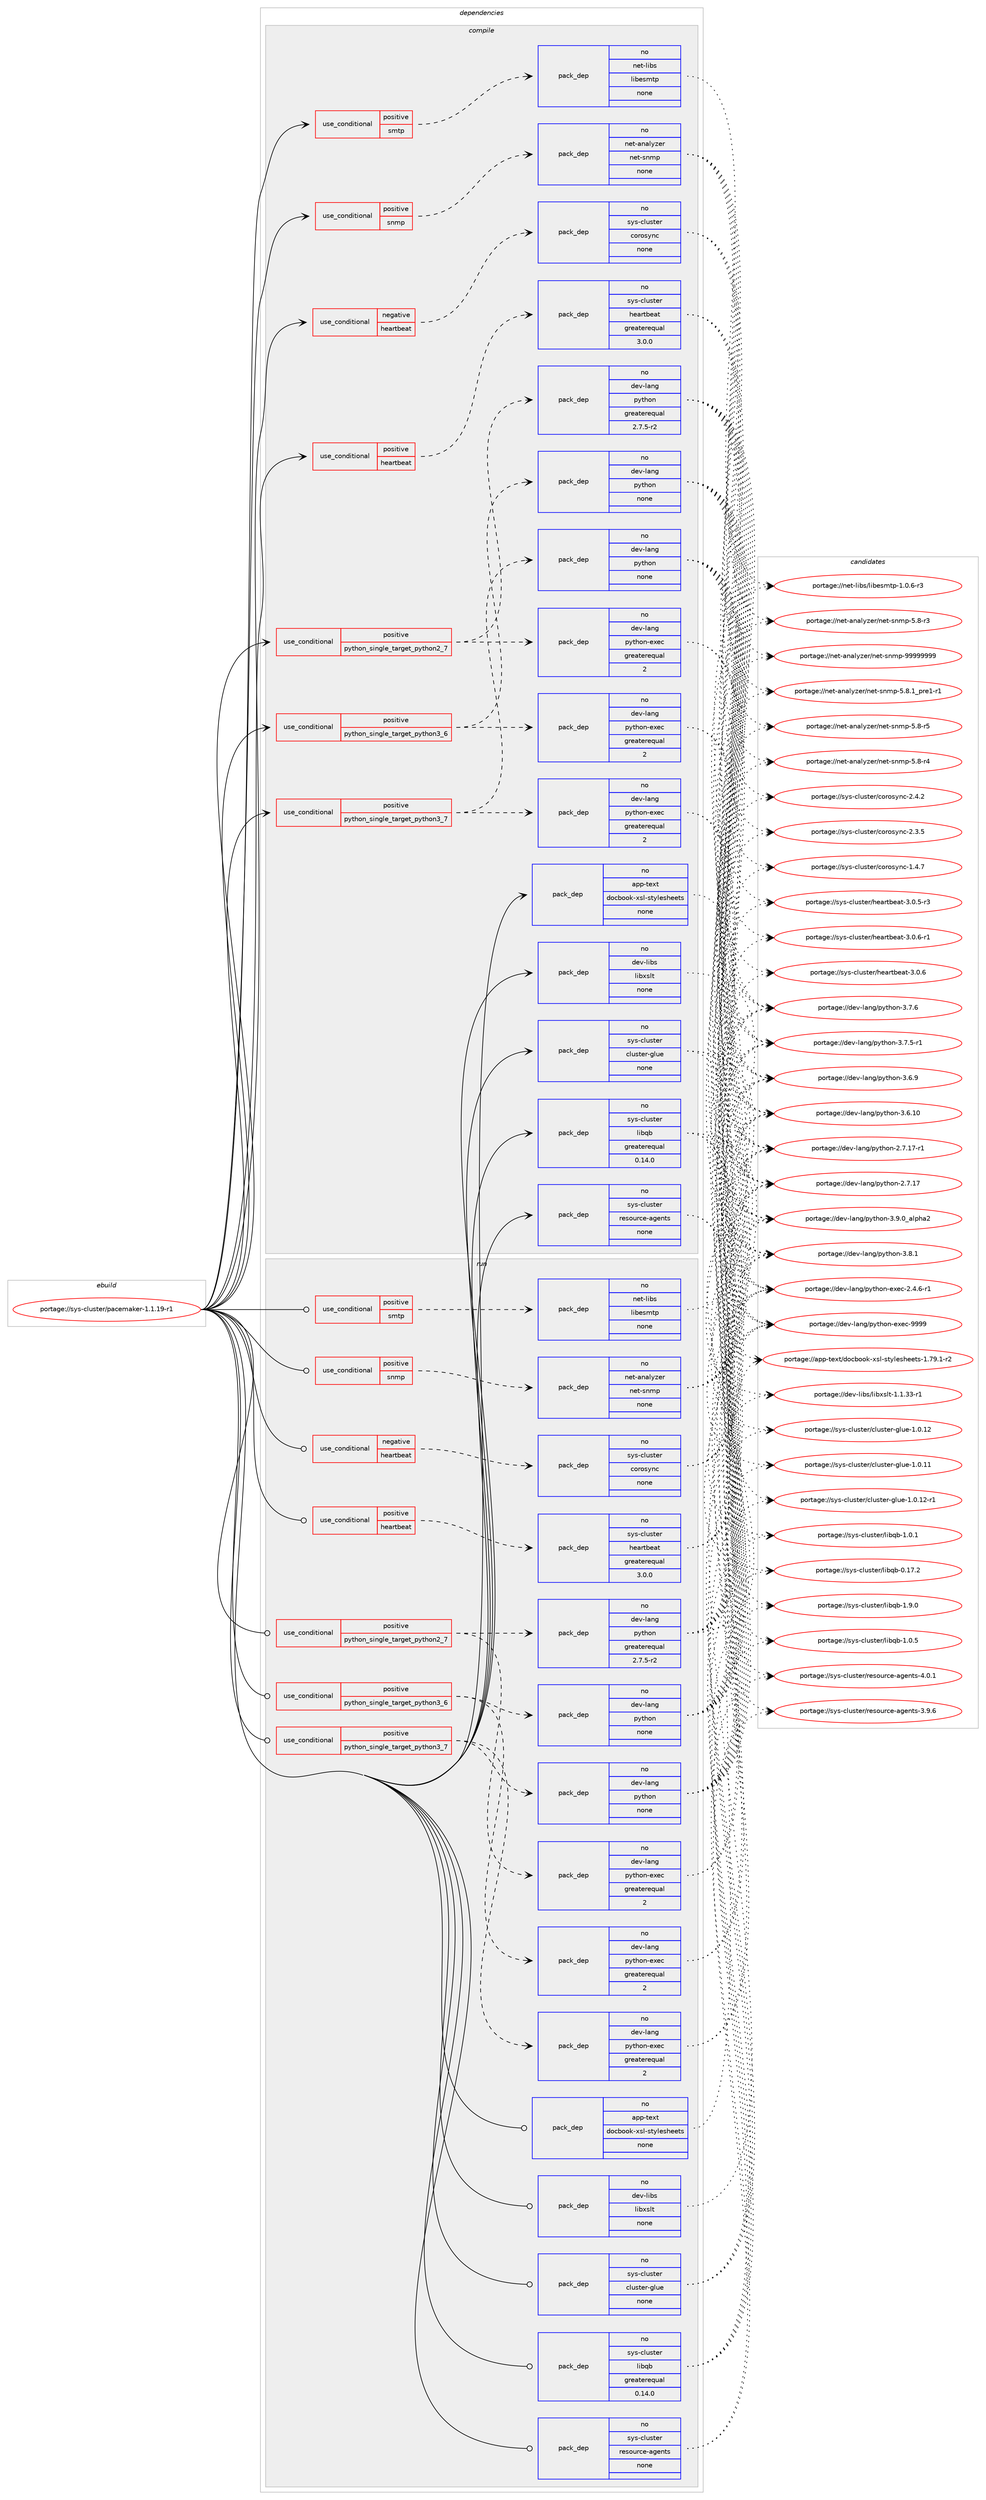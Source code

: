 digraph prolog {

# *************
# Graph options
# *************

newrank=true;
concentrate=true;
compound=true;
graph [rankdir=LR,fontname=Helvetica,fontsize=10,ranksep=1.5];#, ranksep=2.5, nodesep=0.2];
edge  [arrowhead=vee];
node  [fontname=Helvetica,fontsize=10];

# **********
# The ebuild
# **********

subgraph cluster_leftcol {
color=gray;
rank=same;
label=<<i>ebuild</i>>;
id [label="portage://sys-cluster/pacemaker-1.1.19-r1", color=red, width=4, href="../sys-cluster/pacemaker-1.1.19-r1.svg"];
}

# ****************
# The dependencies
# ****************

subgraph cluster_midcol {
color=gray;
label=<<i>dependencies</i>>;
subgraph cluster_compile {
fillcolor="#eeeeee";
style=filled;
label=<<i>compile</i>>;
subgraph cond10393 {
dependency50874 [label=<<TABLE BORDER="0" CELLBORDER="1" CELLSPACING="0" CELLPADDING="4"><TR><TD ROWSPAN="3" CELLPADDING="10">use_conditional</TD></TR><TR><TD>negative</TD></TR><TR><TD>heartbeat</TD></TR></TABLE>>, shape=none, color=red];
subgraph pack39359 {
dependency50875 [label=<<TABLE BORDER="0" CELLBORDER="1" CELLSPACING="0" CELLPADDING="4" WIDTH="220"><TR><TD ROWSPAN="6" CELLPADDING="30">pack_dep</TD></TR><TR><TD WIDTH="110">no</TD></TR><TR><TD>sys-cluster</TD></TR><TR><TD>corosync</TD></TR><TR><TD>none</TD></TR><TR><TD></TD></TR></TABLE>>, shape=none, color=blue];
}
dependency50874:e -> dependency50875:w [weight=20,style="dashed",arrowhead="vee"];
}
id:e -> dependency50874:w [weight=20,style="solid",arrowhead="vee"];
subgraph cond10394 {
dependency50876 [label=<<TABLE BORDER="0" CELLBORDER="1" CELLSPACING="0" CELLPADDING="4"><TR><TD ROWSPAN="3" CELLPADDING="10">use_conditional</TD></TR><TR><TD>positive</TD></TR><TR><TD>heartbeat</TD></TR></TABLE>>, shape=none, color=red];
subgraph pack39360 {
dependency50877 [label=<<TABLE BORDER="0" CELLBORDER="1" CELLSPACING="0" CELLPADDING="4" WIDTH="220"><TR><TD ROWSPAN="6" CELLPADDING="30">pack_dep</TD></TR><TR><TD WIDTH="110">no</TD></TR><TR><TD>sys-cluster</TD></TR><TR><TD>heartbeat</TD></TR><TR><TD>greaterequal</TD></TR><TR><TD>3.0.0</TD></TR></TABLE>>, shape=none, color=blue];
}
dependency50876:e -> dependency50877:w [weight=20,style="dashed",arrowhead="vee"];
}
id:e -> dependency50876:w [weight=20,style="solid",arrowhead="vee"];
subgraph cond10395 {
dependency50878 [label=<<TABLE BORDER="0" CELLBORDER="1" CELLSPACING="0" CELLPADDING="4"><TR><TD ROWSPAN="3" CELLPADDING="10">use_conditional</TD></TR><TR><TD>positive</TD></TR><TR><TD>python_single_target_python2_7</TD></TR></TABLE>>, shape=none, color=red];
subgraph pack39361 {
dependency50879 [label=<<TABLE BORDER="0" CELLBORDER="1" CELLSPACING="0" CELLPADDING="4" WIDTH="220"><TR><TD ROWSPAN="6" CELLPADDING="30">pack_dep</TD></TR><TR><TD WIDTH="110">no</TD></TR><TR><TD>dev-lang</TD></TR><TR><TD>python</TD></TR><TR><TD>greaterequal</TD></TR><TR><TD>2.7.5-r2</TD></TR></TABLE>>, shape=none, color=blue];
}
dependency50878:e -> dependency50879:w [weight=20,style="dashed",arrowhead="vee"];
subgraph pack39362 {
dependency50880 [label=<<TABLE BORDER="0" CELLBORDER="1" CELLSPACING="0" CELLPADDING="4" WIDTH="220"><TR><TD ROWSPAN="6" CELLPADDING="30">pack_dep</TD></TR><TR><TD WIDTH="110">no</TD></TR><TR><TD>dev-lang</TD></TR><TR><TD>python-exec</TD></TR><TR><TD>greaterequal</TD></TR><TR><TD>2</TD></TR></TABLE>>, shape=none, color=blue];
}
dependency50878:e -> dependency50880:w [weight=20,style="dashed",arrowhead="vee"];
}
id:e -> dependency50878:w [weight=20,style="solid",arrowhead="vee"];
subgraph cond10396 {
dependency50881 [label=<<TABLE BORDER="0" CELLBORDER="1" CELLSPACING="0" CELLPADDING="4"><TR><TD ROWSPAN="3" CELLPADDING="10">use_conditional</TD></TR><TR><TD>positive</TD></TR><TR><TD>python_single_target_python3_6</TD></TR></TABLE>>, shape=none, color=red];
subgraph pack39363 {
dependency50882 [label=<<TABLE BORDER="0" CELLBORDER="1" CELLSPACING="0" CELLPADDING="4" WIDTH="220"><TR><TD ROWSPAN="6" CELLPADDING="30">pack_dep</TD></TR><TR><TD WIDTH="110">no</TD></TR><TR><TD>dev-lang</TD></TR><TR><TD>python</TD></TR><TR><TD>none</TD></TR><TR><TD></TD></TR></TABLE>>, shape=none, color=blue];
}
dependency50881:e -> dependency50882:w [weight=20,style="dashed",arrowhead="vee"];
subgraph pack39364 {
dependency50883 [label=<<TABLE BORDER="0" CELLBORDER="1" CELLSPACING="0" CELLPADDING="4" WIDTH="220"><TR><TD ROWSPAN="6" CELLPADDING="30">pack_dep</TD></TR><TR><TD WIDTH="110">no</TD></TR><TR><TD>dev-lang</TD></TR><TR><TD>python-exec</TD></TR><TR><TD>greaterequal</TD></TR><TR><TD>2</TD></TR></TABLE>>, shape=none, color=blue];
}
dependency50881:e -> dependency50883:w [weight=20,style="dashed",arrowhead="vee"];
}
id:e -> dependency50881:w [weight=20,style="solid",arrowhead="vee"];
subgraph cond10397 {
dependency50884 [label=<<TABLE BORDER="0" CELLBORDER="1" CELLSPACING="0" CELLPADDING="4"><TR><TD ROWSPAN="3" CELLPADDING="10">use_conditional</TD></TR><TR><TD>positive</TD></TR><TR><TD>python_single_target_python3_7</TD></TR></TABLE>>, shape=none, color=red];
subgraph pack39365 {
dependency50885 [label=<<TABLE BORDER="0" CELLBORDER="1" CELLSPACING="0" CELLPADDING="4" WIDTH="220"><TR><TD ROWSPAN="6" CELLPADDING="30">pack_dep</TD></TR><TR><TD WIDTH="110">no</TD></TR><TR><TD>dev-lang</TD></TR><TR><TD>python</TD></TR><TR><TD>none</TD></TR><TR><TD></TD></TR></TABLE>>, shape=none, color=blue];
}
dependency50884:e -> dependency50885:w [weight=20,style="dashed",arrowhead="vee"];
subgraph pack39366 {
dependency50886 [label=<<TABLE BORDER="0" CELLBORDER="1" CELLSPACING="0" CELLPADDING="4" WIDTH="220"><TR><TD ROWSPAN="6" CELLPADDING="30">pack_dep</TD></TR><TR><TD WIDTH="110">no</TD></TR><TR><TD>dev-lang</TD></TR><TR><TD>python-exec</TD></TR><TR><TD>greaterequal</TD></TR><TR><TD>2</TD></TR></TABLE>>, shape=none, color=blue];
}
dependency50884:e -> dependency50886:w [weight=20,style="dashed",arrowhead="vee"];
}
id:e -> dependency50884:w [weight=20,style="solid",arrowhead="vee"];
subgraph cond10398 {
dependency50887 [label=<<TABLE BORDER="0" CELLBORDER="1" CELLSPACING="0" CELLPADDING="4"><TR><TD ROWSPAN="3" CELLPADDING="10">use_conditional</TD></TR><TR><TD>positive</TD></TR><TR><TD>smtp</TD></TR></TABLE>>, shape=none, color=red];
subgraph pack39367 {
dependency50888 [label=<<TABLE BORDER="0" CELLBORDER="1" CELLSPACING="0" CELLPADDING="4" WIDTH="220"><TR><TD ROWSPAN="6" CELLPADDING="30">pack_dep</TD></TR><TR><TD WIDTH="110">no</TD></TR><TR><TD>net-libs</TD></TR><TR><TD>libesmtp</TD></TR><TR><TD>none</TD></TR><TR><TD></TD></TR></TABLE>>, shape=none, color=blue];
}
dependency50887:e -> dependency50888:w [weight=20,style="dashed",arrowhead="vee"];
}
id:e -> dependency50887:w [weight=20,style="solid",arrowhead="vee"];
subgraph cond10399 {
dependency50889 [label=<<TABLE BORDER="0" CELLBORDER="1" CELLSPACING="0" CELLPADDING="4"><TR><TD ROWSPAN="3" CELLPADDING="10">use_conditional</TD></TR><TR><TD>positive</TD></TR><TR><TD>snmp</TD></TR></TABLE>>, shape=none, color=red];
subgraph pack39368 {
dependency50890 [label=<<TABLE BORDER="0" CELLBORDER="1" CELLSPACING="0" CELLPADDING="4" WIDTH="220"><TR><TD ROWSPAN="6" CELLPADDING="30">pack_dep</TD></TR><TR><TD WIDTH="110">no</TD></TR><TR><TD>net-analyzer</TD></TR><TR><TD>net-snmp</TD></TR><TR><TD>none</TD></TR><TR><TD></TD></TR></TABLE>>, shape=none, color=blue];
}
dependency50889:e -> dependency50890:w [weight=20,style="dashed",arrowhead="vee"];
}
id:e -> dependency50889:w [weight=20,style="solid",arrowhead="vee"];
subgraph pack39369 {
dependency50891 [label=<<TABLE BORDER="0" CELLBORDER="1" CELLSPACING="0" CELLPADDING="4" WIDTH="220"><TR><TD ROWSPAN="6" CELLPADDING="30">pack_dep</TD></TR><TR><TD WIDTH="110">no</TD></TR><TR><TD>app-text</TD></TR><TR><TD>docbook-xsl-stylesheets</TD></TR><TR><TD>none</TD></TR><TR><TD></TD></TR></TABLE>>, shape=none, color=blue];
}
id:e -> dependency50891:w [weight=20,style="solid",arrowhead="vee"];
subgraph pack39370 {
dependency50892 [label=<<TABLE BORDER="0" CELLBORDER="1" CELLSPACING="0" CELLPADDING="4" WIDTH="220"><TR><TD ROWSPAN="6" CELLPADDING="30">pack_dep</TD></TR><TR><TD WIDTH="110">no</TD></TR><TR><TD>dev-libs</TD></TR><TR><TD>libxslt</TD></TR><TR><TD>none</TD></TR><TR><TD></TD></TR></TABLE>>, shape=none, color=blue];
}
id:e -> dependency50892:w [weight=20,style="solid",arrowhead="vee"];
subgraph pack39371 {
dependency50893 [label=<<TABLE BORDER="0" CELLBORDER="1" CELLSPACING="0" CELLPADDING="4" WIDTH="220"><TR><TD ROWSPAN="6" CELLPADDING="30">pack_dep</TD></TR><TR><TD WIDTH="110">no</TD></TR><TR><TD>sys-cluster</TD></TR><TR><TD>cluster-glue</TD></TR><TR><TD>none</TD></TR><TR><TD></TD></TR></TABLE>>, shape=none, color=blue];
}
id:e -> dependency50893:w [weight=20,style="solid",arrowhead="vee"];
subgraph pack39372 {
dependency50894 [label=<<TABLE BORDER="0" CELLBORDER="1" CELLSPACING="0" CELLPADDING="4" WIDTH="220"><TR><TD ROWSPAN="6" CELLPADDING="30">pack_dep</TD></TR><TR><TD WIDTH="110">no</TD></TR><TR><TD>sys-cluster</TD></TR><TR><TD>libqb</TD></TR><TR><TD>greaterequal</TD></TR><TR><TD>0.14.0</TD></TR></TABLE>>, shape=none, color=blue];
}
id:e -> dependency50894:w [weight=20,style="solid",arrowhead="vee"];
subgraph pack39373 {
dependency50895 [label=<<TABLE BORDER="0" CELLBORDER="1" CELLSPACING="0" CELLPADDING="4" WIDTH="220"><TR><TD ROWSPAN="6" CELLPADDING="30">pack_dep</TD></TR><TR><TD WIDTH="110">no</TD></TR><TR><TD>sys-cluster</TD></TR><TR><TD>resource-agents</TD></TR><TR><TD>none</TD></TR><TR><TD></TD></TR></TABLE>>, shape=none, color=blue];
}
id:e -> dependency50895:w [weight=20,style="solid",arrowhead="vee"];
}
subgraph cluster_compileandrun {
fillcolor="#eeeeee";
style=filled;
label=<<i>compile and run</i>>;
}
subgraph cluster_run {
fillcolor="#eeeeee";
style=filled;
label=<<i>run</i>>;
subgraph cond10400 {
dependency50896 [label=<<TABLE BORDER="0" CELLBORDER="1" CELLSPACING="0" CELLPADDING="4"><TR><TD ROWSPAN="3" CELLPADDING="10">use_conditional</TD></TR><TR><TD>negative</TD></TR><TR><TD>heartbeat</TD></TR></TABLE>>, shape=none, color=red];
subgraph pack39374 {
dependency50897 [label=<<TABLE BORDER="0" CELLBORDER="1" CELLSPACING="0" CELLPADDING="4" WIDTH="220"><TR><TD ROWSPAN="6" CELLPADDING="30">pack_dep</TD></TR><TR><TD WIDTH="110">no</TD></TR><TR><TD>sys-cluster</TD></TR><TR><TD>corosync</TD></TR><TR><TD>none</TD></TR><TR><TD></TD></TR></TABLE>>, shape=none, color=blue];
}
dependency50896:e -> dependency50897:w [weight=20,style="dashed",arrowhead="vee"];
}
id:e -> dependency50896:w [weight=20,style="solid",arrowhead="odot"];
subgraph cond10401 {
dependency50898 [label=<<TABLE BORDER="0" CELLBORDER="1" CELLSPACING="0" CELLPADDING="4"><TR><TD ROWSPAN="3" CELLPADDING="10">use_conditional</TD></TR><TR><TD>positive</TD></TR><TR><TD>heartbeat</TD></TR></TABLE>>, shape=none, color=red];
subgraph pack39375 {
dependency50899 [label=<<TABLE BORDER="0" CELLBORDER="1" CELLSPACING="0" CELLPADDING="4" WIDTH="220"><TR><TD ROWSPAN="6" CELLPADDING="30">pack_dep</TD></TR><TR><TD WIDTH="110">no</TD></TR><TR><TD>sys-cluster</TD></TR><TR><TD>heartbeat</TD></TR><TR><TD>greaterequal</TD></TR><TR><TD>3.0.0</TD></TR></TABLE>>, shape=none, color=blue];
}
dependency50898:e -> dependency50899:w [weight=20,style="dashed",arrowhead="vee"];
}
id:e -> dependency50898:w [weight=20,style="solid",arrowhead="odot"];
subgraph cond10402 {
dependency50900 [label=<<TABLE BORDER="0" CELLBORDER="1" CELLSPACING="0" CELLPADDING="4"><TR><TD ROWSPAN="3" CELLPADDING="10">use_conditional</TD></TR><TR><TD>positive</TD></TR><TR><TD>python_single_target_python2_7</TD></TR></TABLE>>, shape=none, color=red];
subgraph pack39376 {
dependency50901 [label=<<TABLE BORDER="0" CELLBORDER="1" CELLSPACING="0" CELLPADDING="4" WIDTH="220"><TR><TD ROWSPAN="6" CELLPADDING="30">pack_dep</TD></TR><TR><TD WIDTH="110">no</TD></TR><TR><TD>dev-lang</TD></TR><TR><TD>python</TD></TR><TR><TD>greaterequal</TD></TR><TR><TD>2.7.5-r2</TD></TR></TABLE>>, shape=none, color=blue];
}
dependency50900:e -> dependency50901:w [weight=20,style="dashed",arrowhead="vee"];
subgraph pack39377 {
dependency50902 [label=<<TABLE BORDER="0" CELLBORDER="1" CELLSPACING="0" CELLPADDING="4" WIDTH="220"><TR><TD ROWSPAN="6" CELLPADDING="30">pack_dep</TD></TR><TR><TD WIDTH="110">no</TD></TR><TR><TD>dev-lang</TD></TR><TR><TD>python-exec</TD></TR><TR><TD>greaterequal</TD></TR><TR><TD>2</TD></TR></TABLE>>, shape=none, color=blue];
}
dependency50900:e -> dependency50902:w [weight=20,style="dashed",arrowhead="vee"];
}
id:e -> dependency50900:w [weight=20,style="solid",arrowhead="odot"];
subgraph cond10403 {
dependency50903 [label=<<TABLE BORDER="0" CELLBORDER="1" CELLSPACING="0" CELLPADDING="4"><TR><TD ROWSPAN="3" CELLPADDING="10">use_conditional</TD></TR><TR><TD>positive</TD></TR><TR><TD>python_single_target_python3_6</TD></TR></TABLE>>, shape=none, color=red];
subgraph pack39378 {
dependency50904 [label=<<TABLE BORDER="0" CELLBORDER="1" CELLSPACING="0" CELLPADDING="4" WIDTH="220"><TR><TD ROWSPAN="6" CELLPADDING="30">pack_dep</TD></TR><TR><TD WIDTH="110">no</TD></TR><TR><TD>dev-lang</TD></TR><TR><TD>python</TD></TR><TR><TD>none</TD></TR><TR><TD></TD></TR></TABLE>>, shape=none, color=blue];
}
dependency50903:e -> dependency50904:w [weight=20,style="dashed",arrowhead="vee"];
subgraph pack39379 {
dependency50905 [label=<<TABLE BORDER="0" CELLBORDER="1" CELLSPACING="0" CELLPADDING="4" WIDTH="220"><TR><TD ROWSPAN="6" CELLPADDING="30">pack_dep</TD></TR><TR><TD WIDTH="110">no</TD></TR><TR><TD>dev-lang</TD></TR><TR><TD>python-exec</TD></TR><TR><TD>greaterequal</TD></TR><TR><TD>2</TD></TR></TABLE>>, shape=none, color=blue];
}
dependency50903:e -> dependency50905:w [weight=20,style="dashed",arrowhead="vee"];
}
id:e -> dependency50903:w [weight=20,style="solid",arrowhead="odot"];
subgraph cond10404 {
dependency50906 [label=<<TABLE BORDER="0" CELLBORDER="1" CELLSPACING="0" CELLPADDING="4"><TR><TD ROWSPAN="3" CELLPADDING="10">use_conditional</TD></TR><TR><TD>positive</TD></TR><TR><TD>python_single_target_python3_7</TD></TR></TABLE>>, shape=none, color=red];
subgraph pack39380 {
dependency50907 [label=<<TABLE BORDER="0" CELLBORDER="1" CELLSPACING="0" CELLPADDING="4" WIDTH="220"><TR><TD ROWSPAN="6" CELLPADDING="30">pack_dep</TD></TR><TR><TD WIDTH="110">no</TD></TR><TR><TD>dev-lang</TD></TR><TR><TD>python</TD></TR><TR><TD>none</TD></TR><TR><TD></TD></TR></TABLE>>, shape=none, color=blue];
}
dependency50906:e -> dependency50907:w [weight=20,style="dashed",arrowhead="vee"];
subgraph pack39381 {
dependency50908 [label=<<TABLE BORDER="0" CELLBORDER="1" CELLSPACING="0" CELLPADDING="4" WIDTH="220"><TR><TD ROWSPAN="6" CELLPADDING="30">pack_dep</TD></TR><TR><TD WIDTH="110">no</TD></TR><TR><TD>dev-lang</TD></TR><TR><TD>python-exec</TD></TR><TR><TD>greaterequal</TD></TR><TR><TD>2</TD></TR></TABLE>>, shape=none, color=blue];
}
dependency50906:e -> dependency50908:w [weight=20,style="dashed",arrowhead="vee"];
}
id:e -> dependency50906:w [weight=20,style="solid",arrowhead="odot"];
subgraph cond10405 {
dependency50909 [label=<<TABLE BORDER="0" CELLBORDER="1" CELLSPACING="0" CELLPADDING="4"><TR><TD ROWSPAN="3" CELLPADDING="10">use_conditional</TD></TR><TR><TD>positive</TD></TR><TR><TD>smtp</TD></TR></TABLE>>, shape=none, color=red];
subgraph pack39382 {
dependency50910 [label=<<TABLE BORDER="0" CELLBORDER="1" CELLSPACING="0" CELLPADDING="4" WIDTH="220"><TR><TD ROWSPAN="6" CELLPADDING="30">pack_dep</TD></TR><TR><TD WIDTH="110">no</TD></TR><TR><TD>net-libs</TD></TR><TR><TD>libesmtp</TD></TR><TR><TD>none</TD></TR><TR><TD></TD></TR></TABLE>>, shape=none, color=blue];
}
dependency50909:e -> dependency50910:w [weight=20,style="dashed",arrowhead="vee"];
}
id:e -> dependency50909:w [weight=20,style="solid",arrowhead="odot"];
subgraph cond10406 {
dependency50911 [label=<<TABLE BORDER="0" CELLBORDER="1" CELLSPACING="0" CELLPADDING="4"><TR><TD ROWSPAN="3" CELLPADDING="10">use_conditional</TD></TR><TR><TD>positive</TD></TR><TR><TD>snmp</TD></TR></TABLE>>, shape=none, color=red];
subgraph pack39383 {
dependency50912 [label=<<TABLE BORDER="0" CELLBORDER="1" CELLSPACING="0" CELLPADDING="4" WIDTH="220"><TR><TD ROWSPAN="6" CELLPADDING="30">pack_dep</TD></TR><TR><TD WIDTH="110">no</TD></TR><TR><TD>net-analyzer</TD></TR><TR><TD>net-snmp</TD></TR><TR><TD>none</TD></TR><TR><TD></TD></TR></TABLE>>, shape=none, color=blue];
}
dependency50911:e -> dependency50912:w [weight=20,style="dashed",arrowhead="vee"];
}
id:e -> dependency50911:w [weight=20,style="solid",arrowhead="odot"];
subgraph pack39384 {
dependency50913 [label=<<TABLE BORDER="0" CELLBORDER="1" CELLSPACING="0" CELLPADDING="4" WIDTH="220"><TR><TD ROWSPAN="6" CELLPADDING="30">pack_dep</TD></TR><TR><TD WIDTH="110">no</TD></TR><TR><TD>app-text</TD></TR><TR><TD>docbook-xsl-stylesheets</TD></TR><TR><TD>none</TD></TR><TR><TD></TD></TR></TABLE>>, shape=none, color=blue];
}
id:e -> dependency50913:w [weight=20,style="solid",arrowhead="odot"];
subgraph pack39385 {
dependency50914 [label=<<TABLE BORDER="0" CELLBORDER="1" CELLSPACING="0" CELLPADDING="4" WIDTH="220"><TR><TD ROWSPAN="6" CELLPADDING="30">pack_dep</TD></TR><TR><TD WIDTH="110">no</TD></TR><TR><TD>dev-libs</TD></TR><TR><TD>libxslt</TD></TR><TR><TD>none</TD></TR><TR><TD></TD></TR></TABLE>>, shape=none, color=blue];
}
id:e -> dependency50914:w [weight=20,style="solid",arrowhead="odot"];
subgraph pack39386 {
dependency50915 [label=<<TABLE BORDER="0" CELLBORDER="1" CELLSPACING="0" CELLPADDING="4" WIDTH="220"><TR><TD ROWSPAN="6" CELLPADDING="30">pack_dep</TD></TR><TR><TD WIDTH="110">no</TD></TR><TR><TD>sys-cluster</TD></TR><TR><TD>cluster-glue</TD></TR><TR><TD>none</TD></TR><TR><TD></TD></TR></TABLE>>, shape=none, color=blue];
}
id:e -> dependency50915:w [weight=20,style="solid",arrowhead="odot"];
subgraph pack39387 {
dependency50916 [label=<<TABLE BORDER="0" CELLBORDER="1" CELLSPACING="0" CELLPADDING="4" WIDTH="220"><TR><TD ROWSPAN="6" CELLPADDING="30">pack_dep</TD></TR><TR><TD WIDTH="110">no</TD></TR><TR><TD>sys-cluster</TD></TR><TR><TD>libqb</TD></TR><TR><TD>greaterequal</TD></TR><TR><TD>0.14.0</TD></TR></TABLE>>, shape=none, color=blue];
}
id:e -> dependency50916:w [weight=20,style="solid",arrowhead="odot"];
subgraph pack39388 {
dependency50917 [label=<<TABLE BORDER="0" CELLBORDER="1" CELLSPACING="0" CELLPADDING="4" WIDTH="220"><TR><TD ROWSPAN="6" CELLPADDING="30">pack_dep</TD></TR><TR><TD WIDTH="110">no</TD></TR><TR><TD>sys-cluster</TD></TR><TR><TD>resource-agents</TD></TR><TR><TD>none</TD></TR><TR><TD></TD></TR></TABLE>>, shape=none, color=blue];
}
id:e -> dependency50917:w [weight=20,style="solid",arrowhead="odot"];
}
}

# **************
# The candidates
# **************

subgraph cluster_choices {
rank=same;
color=gray;
label=<<i>candidates</i>>;

subgraph choice39359 {
color=black;
nodesep=1;
choice1151211154599108117115116101114479911111411111512111099455046524650 [label="portage://sys-cluster/corosync-2.4.2", color=red, width=4,href="../sys-cluster/corosync-2.4.2.svg"];
choice1151211154599108117115116101114479911111411111512111099455046514653 [label="portage://sys-cluster/corosync-2.3.5", color=red, width=4,href="../sys-cluster/corosync-2.3.5.svg"];
choice1151211154599108117115116101114479911111411111512111099454946524655 [label="portage://sys-cluster/corosync-1.4.7", color=red, width=4,href="../sys-cluster/corosync-1.4.7.svg"];
dependency50875:e -> choice1151211154599108117115116101114479911111411111512111099455046524650:w [style=dotted,weight="100"];
dependency50875:e -> choice1151211154599108117115116101114479911111411111512111099455046514653:w [style=dotted,weight="100"];
dependency50875:e -> choice1151211154599108117115116101114479911111411111512111099454946524655:w [style=dotted,weight="100"];
}
subgraph choice39360 {
color=black;
nodesep=1;
choice1151211154599108117115116101114471041019711411698101971164551464846544511449 [label="portage://sys-cluster/heartbeat-3.0.6-r1", color=red, width=4,href="../sys-cluster/heartbeat-3.0.6-r1.svg"];
choice115121115459910811711511610111447104101971141169810197116455146484654 [label="portage://sys-cluster/heartbeat-3.0.6", color=red, width=4,href="../sys-cluster/heartbeat-3.0.6.svg"];
choice1151211154599108117115116101114471041019711411698101971164551464846534511451 [label="portage://sys-cluster/heartbeat-3.0.5-r3", color=red, width=4,href="../sys-cluster/heartbeat-3.0.5-r3.svg"];
dependency50877:e -> choice1151211154599108117115116101114471041019711411698101971164551464846544511449:w [style=dotted,weight="100"];
dependency50877:e -> choice115121115459910811711511610111447104101971141169810197116455146484654:w [style=dotted,weight="100"];
dependency50877:e -> choice1151211154599108117115116101114471041019711411698101971164551464846534511451:w [style=dotted,weight="100"];
}
subgraph choice39361 {
color=black;
nodesep=1;
choice10010111845108971101034711212111610411111045514657464895971081121049750 [label="portage://dev-lang/python-3.9.0_alpha2", color=red, width=4,href="../dev-lang/python-3.9.0_alpha2.svg"];
choice100101118451089711010347112121116104111110455146564649 [label="portage://dev-lang/python-3.8.1", color=red, width=4,href="../dev-lang/python-3.8.1.svg"];
choice100101118451089711010347112121116104111110455146554654 [label="portage://dev-lang/python-3.7.6", color=red, width=4,href="../dev-lang/python-3.7.6.svg"];
choice1001011184510897110103471121211161041111104551465546534511449 [label="portage://dev-lang/python-3.7.5-r1", color=red, width=4,href="../dev-lang/python-3.7.5-r1.svg"];
choice100101118451089711010347112121116104111110455146544657 [label="portage://dev-lang/python-3.6.9", color=red, width=4,href="../dev-lang/python-3.6.9.svg"];
choice10010111845108971101034711212111610411111045514654464948 [label="portage://dev-lang/python-3.6.10", color=red, width=4,href="../dev-lang/python-3.6.10.svg"];
choice100101118451089711010347112121116104111110455046554649554511449 [label="portage://dev-lang/python-2.7.17-r1", color=red, width=4,href="../dev-lang/python-2.7.17-r1.svg"];
choice10010111845108971101034711212111610411111045504655464955 [label="portage://dev-lang/python-2.7.17", color=red, width=4,href="../dev-lang/python-2.7.17.svg"];
dependency50879:e -> choice10010111845108971101034711212111610411111045514657464895971081121049750:w [style=dotted,weight="100"];
dependency50879:e -> choice100101118451089711010347112121116104111110455146564649:w [style=dotted,weight="100"];
dependency50879:e -> choice100101118451089711010347112121116104111110455146554654:w [style=dotted,weight="100"];
dependency50879:e -> choice1001011184510897110103471121211161041111104551465546534511449:w [style=dotted,weight="100"];
dependency50879:e -> choice100101118451089711010347112121116104111110455146544657:w [style=dotted,weight="100"];
dependency50879:e -> choice10010111845108971101034711212111610411111045514654464948:w [style=dotted,weight="100"];
dependency50879:e -> choice100101118451089711010347112121116104111110455046554649554511449:w [style=dotted,weight="100"];
dependency50879:e -> choice10010111845108971101034711212111610411111045504655464955:w [style=dotted,weight="100"];
}
subgraph choice39362 {
color=black;
nodesep=1;
choice10010111845108971101034711212111610411111045101120101994557575757 [label="portage://dev-lang/python-exec-9999", color=red, width=4,href="../dev-lang/python-exec-9999.svg"];
choice10010111845108971101034711212111610411111045101120101994550465246544511449 [label="portage://dev-lang/python-exec-2.4.6-r1", color=red, width=4,href="../dev-lang/python-exec-2.4.6-r1.svg"];
dependency50880:e -> choice10010111845108971101034711212111610411111045101120101994557575757:w [style=dotted,weight="100"];
dependency50880:e -> choice10010111845108971101034711212111610411111045101120101994550465246544511449:w [style=dotted,weight="100"];
}
subgraph choice39363 {
color=black;
nodesep=1;
choice10010111845108971101034711212111610411111045514657464895971081121049750 [label="portage://dev-lang/python-3.9.0_alpha2", color=red, width=4,href="../dev-lang/python-3.9.0_alpha2.svg"];
choice100101118451089711010347112121116104111110455146564649 [label="portage://dev-lang/python-3.8.1", color=red, width=4,href="../dev-lang/python-3.8.1.svg"];
choice100101118451089711010347112121116104111110455146554654 [label="portage://dev-lang/python-3.7.6", color=red, width=4,href="../dev-lang/python-3.7.6.svg"];
choice1001011184510897110103471121211161041111104551465546534511449 [label="portage://dev-lang/python-3.7.5-r1", color=red, width=4,href="../dev-lang/python-3.7.5-r1.svg"];
choice100101118451089711010347112121116104111110455146544657 [label="portage://dev-lang/python-3.6.9", color=red, width=4,href="../dev-lang/python-3.6.9.svg"];
choice10010111845108971101034711212111610411111045514654464948 [label="portage://dev-lang/python-3.6.10", color=red, width=4,href="../dev-lang/python-3.6.10.svg"];
choice100101118451089711010347112121116104111110455046554649554511449 [label="portage://dev-lang/python-2.7.17-r1", color=red, width=4,href="../dev-lang/python-2.7.17-r1.svg"];
choice10010111845108971101034711212111610411111045504655464955 [label="portage://dev-lang/python-2.7.17", color=red, width=4,href="../dev-lang/python-2.7.17.svg"];
dependency50882:e -> choice10010111845108971101034711212111610411111045514657464895971081121049750:w [style=dotted,weight="100"];
dependency50882:e -> choice100101118451089711010347112121116104111110455146564649:w [style=dotted,weight="100"];
dependency50882:e -> choice100101118451089711010347112121116104111110455146554654:w [style=dotted,weight="100"];
dependency50882:e -> choice1001011184510897110103471121211161041111104551465546534511449:w [style=dotted,weight="100"];
dependency50882:e -> choice100101118451089711010347112121116104111110455146544657:w [style=dotted,weight="100"];
dependency50882:e -> choice10010111845108971101034711212111610411111045514654464948:w [style=dotted,weight="100"];
dependency50882:e -> choice100101118451089711010347112121116104111110455046554649554511449:w [style=dotted,weight="100"];
dependency50882:e -> choice10010111845108971101034711212111610411111045504655464955:w [style=dotted,weight="100"];
}
subgraph choice39364 {
color=black;
nodesep=1;
choice10010111845108971101034711212111610411111045101120101994557575757 [label="portage://dev-lang/python-exec-9999", color=red, width=4,href="../dev-lang/python-exec-9999.svg"];
choice10010111845108971101034711212111610411111045101120101994550465246544511449 [label="portage://dev-lang/python-exec-2.4.6-r1", color=red, width=4,href="../dev-lang/python-exec-2.4.6-r1.svg"];
dependency50883:e -> choice10010111845108971101034711212111610411111045101120101994557575757:w [style=dotted,weight="100"];
dependency50883:e -> choice10010111845108971101034711212111610411111045101120101994550465246544511449:w [style=dotted,weight="100"];
}
subgraph choice39365 {
color=black;
nodesep=1;
choice10010111845108971101034711212111610411111045514657464895971081121049750 [label="portage://dev-lang/python-3.9.0_alpha2", color=red, width=4,href="../dev-lang/python-3.9.0_alpha2.svg"];
choice100101118451089711010347112121116104111110455146564649 [label="portage://dev-lang/python-3.8.1", color=red, width=4,href="../dev-lang/python-3.8.1.svg"];
choice100101118451089711010347112121116104111110455146554654 [label="portage://dev-lang/python-3.7.6", color=red, width=4,href="../dev-lang/python-3.7.6.svg"];
choice1001011184510897110103471121211161041111104551465546534511449 [label="portage://dev-lang/python-3.7.5-r1", color=red, width=4,href="../dev-lang/python-3.7.5-r1.svg"];
choice100101118451089711010347112121116104111110455146544657 [label="portage://dev-lang/python-3.6.9", color=red, width=4,href="../dev-lang/python-3.6.9.svg"];
choice10010111845108971101034711212111610411111045514654464948 [label="portage://dev-lang/python-3.6.10", color=red, width=4,href="../dev-lang/python-3.6.10.svg"];
choice100101118451089711010347112121116104111110455046554649554511449 [label="portage://dev-lang/python-2.7.17-r1", color=red, width=4,href="../dev-lang/python-2.7.17-r1.svg"];
choice10010111845108971101034711212111610411111045504655464955 [label="portage://dev-lang/python-2.7.17", color=red, width=4,href="../dev-lang/python-2.7.17.svg"];
dependency50885:e -> choice10010111845108971101034711212111610411111045514657464895971081121049750:w [style=dotted,weight="100"];
dependency50885:e -> choice100101118451089711010347112121116104111110455146564649:w [style=dotted,weight="100"];
dependency50885:e -> choice100101118451089711010347112121116104111110455146554654:w [style=dotted,weight="100"];
dependency50885:e -> choice1001011184510897110103471121211161041111104551465546534511449:w [style=dotted,weight="100"];
dependency50885:e -> choice100101118451089711010347112121116104111110455146544657:w [style=dotted,weight="100"];
dependency50885:e -> choice10010111845108971101034711212111610411111045514654464948:w [style=dotted,weight="100"];
dependency50885:e -> choice100101118451089711010347112121116104111110455046554649554511449:w [style=dotted,weight="100"];
dependency50885:e -> choice10010111845108971101034711212111610411111045504655464955:w [style=dotted,weight="100"];
}
subgraph choice39366 {
color=black;
nodesep=1;
choice10010111845108971101034711212111610411111045101120101994557575757 [label="portage://dev-lang/python-exec-9999", color=red, width=4,href="../dev-lang/python-exec-9999.svg"];
choice10010111845108971101034711212111610411111045101120101994550465246544511449 [label="portage://dev-lang/python-exec-2.4.6-r1", color=red, width=4,href="../dev-lang/python-exec-2.4.6-r1.svg"];
dependency50886:e -> choice10010111845108971101034711212111610411111045101120101994557575757:w [style=dotted,weight="100"];
dependency50886:e -> choice10010111845108971101034711212111610411111045101120101994550465246544511449:w [style=dotted,weight="100"];
}
subgraph choice39367 {
color=black;
nodesep=1;
choice110101116451081059811547108105981011151091161124549464846544511451 [label="portage://net-libs/libesmtp-1.0.6-r3", color=red, width=4,href="../net-libs/libesmtp-1.0.6-r3.svg"];
dependency50888:e -> choice110101116451081059811547108105981011151091161124549464846544511451:w [style=dotted,weight="100"];
}
subgraph choice39368 {
color=black;
nodesep=1;
choice1101011164597110971081211221011144711010111645115110109112455757575757575757 [label="portage://net-analyzer/net-snmp-99999999", color=red, width=4,href="../net-analyzer/net-snmp-99999999.svg"];
choice110101116459711097108121122101114471101011164511511010911245534656464995112114101494511449 [label="portage://net-analyzer/net-snmp-5.8.1_pre1-r1", color=red, width=4,href="../net-analyzer/net-snmp-5.8.1_pre1-r1.svg"];
choice1101011164597110971081211221011144711010111645115110109112455346564511453 [label="portage://net-analyzer/net-snmp-5.8-r5", color=red, width=4,href="../net-analyzer/net-snmp-5.8-r5.svg"];
choice1101011164597110971081211221011144711010111645115110109112455346564511452 [label="portage://net-analyzer/net-snmp-5.8-r4", color=red, width=4,href="../net-analyzer/net-snmp-5.8-r4.svg"];
choice1101011164597110971081211221011144711010111645115110109112455346564511451 [label="portage://net-analyzer/net-snmp-5.8-r3", color=red, width=4,href="../net-analyzer/net-snmp-5.8-r3.svg"];
dependency50890:e -> choice1101011164597110971081211221011144711010111645115110109112455757575757575757:w [style=dotted,weight="100"];
dependency50890:e -> choice110101116459711097108121122101114471101011164511511010911245534656464995112114101494511449:w [style=dotted,weight="100"];
dependency50890:e -> choice1101011164597110971081211221011144711010111645115110109112455346564511453:w [style=dotted,weight="100"];
dependency50890:e -> choice1101011164597110971081211221011144711010111645115110109112455346564511452:w [style=dotted,weight="100"];
dependency50890:e -> choice1101011164597110971081211221011144711010111645115110109112455346564511451:w [style=dotted,weight="100"];
}
subgraph choice39369 {
color=black;
nodesep=1;
choice97112112451161011201164710011199981111111074512011510845115116121108101115104101101116115454946555746494511450 [label="portage://app-text/docbook-xsl-stylesheets-1.79.1-r2", color=red, width=4,href="../app-text/docbook-xsl-stylesheets-1.79.1-r2.svg"];
dependency50891:e -> choice97112112451161011201164710011199981111111074512011510845115116121108101115104101101116115454946555746494511450:w [style=dotted,weight="100"];
}
subgraph choice39370 {
color=black;
nodesep=1;
choice10010111845108105981154710810598120115108116454946494651514511449 [label="portage://dev-libs/libxslt-1.1.33-r1", color=red, width=4,href="../dev-libs/libxslt-1.1.33-r1.svg"];
dependency50892:e -> choice10010111845108105981154710810598120115108116454946494651514511449:w [style=dotted,weight="100"];
}
subgraph choice39371 {
color=black;
nodesep=1;
choice1151211154599108117115116101114479910811711511610111445103108117101454946484649504511449 [label="portage://sys-cluster/cluster-glue-1.0.12-r1", color=red, width=4,href="../sys-cluster/cluster-glue-1.0.12-r1.svg"];
choice115121115459910811711511610111447991081171151161011144510310811710145494648464950 [label="portage://sys-cluster/cluster-glue-1.0.12", color=red, width=4,href="../sys-cluster/cluster-glue-1.0.12.svg"];
choice115121115459910811711511610111447991081171151161011144510310811710145494648464949 [label="portage://sys-cluster/cluster-glue-1.0.11", color=red, width=4,href="../sys-cluster/cluster-glue-1.0.11.svg"];
dependency50893:e -> choice1151211154599108117115116101114479910811711511610111445103108117101454946484649504511449:w [style=dotted,weight="100"];
dependency50893:e -> choice115121115459910811711511610111447991081171151161011144510310811710145494648464950:w [style=dotted,weight="100"];
dependency50893:e -> choice115121115459910811711511610111447991081171151161011144510310811710145494648464949:w [style=dotted,weight="100"];
}
subgraph choice39372 {
color=black;
nodesep=1;
choice1151211154599108117115116101114471081059811398454946574648 [label="portage://sys-cluster/libqb-1.9.0", color=red, width=4,href="../sys-cluster/libqb-1.9.0.svg"];
choice1151211154599108117115116101114471081059811398454946484653 [label="portage://sys-cluster/libqb-1.0.5", color=red, width=4,href="../sys-cluster/libqb-1.0.5.svg"];
choice1151211154599108117115116101114471081059811398454946484649 [label="portage://sys-cluster/libqb-1.0.1", color=red, width=4,href="../sys-cluster/libqb-1.0.1.svg"];
choice115121115459910811711511610111447108105981139845484649554650 [label="portage://sys-cluster/libqb-0.17.2", color=red, width=4,href="../sys-cluster/libqb-0.17.2.svg"];
dependency50894:e -> choice1151211154599108117115116101114471081059811398454946574648:w [style=dotted,weight="100"];
dependency50894:e -> choice1151211154599108117115116101114471081059811398454946484653:w [style=dotted,weight="100"];
dependency50894:e -> choice1151211154599108117115116101114471081059811398454946484649:w [style=dotted,weight="100"];
dependency50894:e -> choice115121115459910811711511610111447108105981139845484649554650:w [style=dotted,weight="100"];
}
subgraph choice39373 {
color=black;
nodesep=1;
choice115121115459910811711511610111447114101115111117114991014597103101110116115455246484649 [label="portage://sys-cluster/resource-agents-4.0.1", color=red, width=4,href="../sys-cluster/resource-agents-4.0.1.svg"];
choice115121115459910811711511610111447114101115111117114991014597103101110116115455146574654 [label="portage://sys-cluster/resource-agents-3.9.6", color=red, width=4,href="../sys-cluster/resource-agents-3.9.6.svg"];
dependency50895:e -> choice115121115459910811711511610111447114101115111117114991014597103101110116115455246484649:w [style=dotted,weight="100"];
dependency50895:e -> choice115121115459910811711511610111447114101115111117114991014597103101110116115455146574654:w [style=dotted,weight="100"];
}
subgraph choice39374 {
color=black;
nodesep=1;
choice1151211154599108117115116101114479911111411111512111099455046524650 [label="portage://sys-cluster/corosync-2.4.2", color=red, width=4,href="../sys-cluster/corosync-2.4.2.svg"];
choice1151211154599108117115116101114479911111411111512111099455046514653 [label="portage://sys-cluster/corosync-2.3.5", color=red, width=4,href="../sys-cluster/corosync-2.3.5.svg"];
choice1151211154599108117115116101114479911111411111512111099454946524655 [label="portage://sys-cluster/corosync-1.4.7", color=red, width=4,href="../sys-cluster/corosync-1.4.7.svg"];
dependency50897:e -> choice1151211154599108117115116101114479911111411111512111099455046524650:w [style=dotted,weight="100"];
dependency50897:e -> choice1151211154599108117115116101114479911111411111512111099455046514653:w [style=dotted,weight="100"];
dependency50897:e -> choice1151211154599108117115116101114479911111411111512111099454946524655:w [style=dotted,weight="100"];
}
subgraph choice39375 {
color=black;
nodesep=1;
choice1151211154599108117115116101114471041019711411698101971164551464846544511449 [label="portage://sys-cluster/heartbeat-3.0.6-r1", color=red, width=4,href="../sys-cluster/heartbeat-3.0.6-r1.svg"];
choice115121115459910811711511610111447104101971141169810197116455146484654 [label="portage://sys-cluster/heartbeat-3.0.6", color=red, width=4,href="../sys-cluster/heartbeat-3.0.6.svg"];
choice1151211154599108117115116101114471041019711411698101971164551464846534511451 [label="portage://sys-cluster/heartbeat-3.0.5-r3", color=red, width=4,href="../sys-cluster/heartbeat-3.0.5-r3.svg"];
dependency50899:e -> choice1151211154599108117115116101114471041019711411698101971164551464846544511449:w [style=dotted,weight="100"];
dependency50899:e -> choice115121115459910811711511610111447104101971141169810197116455146484654:w [style=dotted,weight="100"];
dependency50899:e -> choice1151211154599108117115116101114471041019711411698101971164551464846534511451:w [style=dotted,weight="100"];
}
subgraph choice39376 {
color=black;
nodesep=1;
choice10010111845108971101034711212111610411111045514657464895971081121049750 [label="portage://dev-lang/python-3.9.0_alpha2", color=red, width=4,href="../dev-lang/python-3.9.0_alpha2.svg"];
choice100101118451089711010347112121116104111110455146564649 [label="portage://dev-lang/python-3.8.1", color=red, width=4,href="../dev-lang/python-3.8.1.svg"];
choice100101118451089711010347112121116104111110455146554654 [label="portage://dev-lang/python-3.7.6", color=red, width=4,href="../dev-lang/python-3.7.6.svg"];
choice1001011184510897110103471121211161041111104551465546534511449 [label="portage://dev-lang/python-3.7.5-r1", color=red, width=4,href="../dev-lang/python-3.7.5-r1.svg"];
choice100101118451089711010347112121116104111110455146544657 [label="portage://dev-lang/python-3.6.9", color=red, width=4,href="../dev-lang/python-3.6.9.svg"];
choice10010111845108971101034711212111610411111045514654464948 [label="portage://dev-lang/python-3.6.10", color=red, width=4,href="../dev-lang/python-3.6.10.svg"];
choice100101118451089711010347112121116104111110455046554649554511449 [label="portage://dev-lang/python-2.7.17-r1", color=red, width=4,href="../dev-lang/python-2.7.17-r1.svg"];
choice10010111845108971101034711212111610411111045504655464955 [label="portage://dev-lang/python-2.7.17", color=red, width=4,href="../dev-lang/python-2.7.17.svg"];
dependency50901:e -> choice10010111845108971101034711212111610411111045514657464895971081121049750:w [style=dotted,weight="100"];
dependency50901:e -> choice100101118451089711010347112121116104111110455146564649:w [style=dotted,weight="100"];
dependency50901:e -> choice100101118451089711010347112121116104111110455146554654:w [style=dotted,weight="100"];
dependency50901:e -> choice1001011184510897110103471121211161041111104551465546534511449:w [style=dotted,weight="100"];
dependency50901:e -> choice100101118451089711010347112121116104111110455146544657:w [style=dotted,weight="100"];
dependency50901:e -> choice10010111845108971101034711212111610411111045514654464948:w [style=dotted,weight="100"];
dependency50901:e -> choice100101118451089711010347112121116104111110455046554649554511449:w [style=dotted,weight="100"];
dependency50901:e -> choice10010111845108971101034711212111610411111045504655464955:w [style=dotted,weight="100"];
}
subgraph choice39377 {
color=black;
nodesep=1;
choice10010111845108971101034711212111610411111045101120101994557575757 [label="portage://dev-lang/python-exec-9999", color=red, width=4,href="../dev-lang/python-exec-9999.svg"];
choice10010111845108971101034711212111610411111045101120101994550465246544511449 [label="portage://dev-lang/python-exec-2.4.6-r1", color=red, width=4,href="../dev-lang/python-exec-2.4.6-r1.svg"];
dependency50902:e -> choice10010111845108971101034711212111610411111045101120101994557575757:w [style=dotted,weight="100"];
dependency50902:e -> choice10010111845108971101034711212111610411111045101120101994550465246544511449:w [style=dotted,weight="100"];
}
subgraph choice39378 {
color=black;
nodesep=1;
choice10010111845108971101034711212111610411111045514657464895971081121049750 [label="portage://dev-lang/python-3.9.0_alpha2", color=red, width=4,href="../dev-lang/python-3.9.0_alpha2.svg"];
choice100101118451089711010347112121116104111110455146564649 [label="portage://dev-lang/python-3.8.1", color=red, width=4,href="../dev-lang/python-3.8.1.svg"];
choice100101118451089711010347112121116104111110455146554654 [label="portage://dev-lang/python-3.7.6", color=red, width=4,href="../dev-lang/python-3.7.6.svg"];
choice1001011184510897110103471121211161041111104551465546534511449 [label="portage://dev-lang/python-3.7.5-r1", color=red, width=4,href="../dev-lang/python-3.7.5-r1.svg"];
choice100101118451089711010347112121116104111110455146544657 [label="portage://dev-lang/python-3.6.9", color=red, width=4,href="../dev-lang/python-3.6.9.svg"];
choice10010111845108971101034711212111610411111045514654464948 [label="portage://dev-lang/python-3.6.10", color=red, width=4,href="../dev-lang/python-3.6.10.svg"];
choice100101118451089711010347112121116104111110455046554649554511449 [label="portage://dev-lang/python-2.7.17-r1", color=red, width=4,href="../dev-lang/python-2.7.17-r1.svg"];
choice10010111845108971101034711212111610411111045504655464955 [label="portage://dev-lang/python-2.7.17", color=red, width=4,href="../dev-lang/python-2.7.17.svg"];
dependency50904:e -> choice10010111845108971101034711212111610411111045514657464895971081121049750:w [style=dotted,weight="100"];
dependency50904:e -> choice100101118451089711010347112121116104111110455146564649:w [style=dotted,weight="100"];
dependency50904:e -> choice100101118451089711010347112121116104111110455146554654:w [style=dotted,weight="100"];
dependency50904:e -> choice1001011184510897110103471121211161041111104551465546534511449:w [style=dotted,weight="100"];
dependency50904:e -> choice100101118451089711010347112121116104111110455146544657:w [style=dotted,weight="100"];
dependency50904:e -> choice10010111845108971101034711212111610411111045514654464948:w [style=dotted,weight="100"];
dependency50904:e -> choice100101118451089711010347112121116104111110455046554649554511449:w [style=dotted,weight="100"];
dependency50904:e -> choice10010111845108971101034711212111610411111045504655464955:w [style=dotted,weight="100"];
}
subgraph choice39379 {
color=black;
nodesep=1;
choice10010111845108971101034711212111610411111045101120101994557575757 [label="portage://dev-lang/python-exec-9999", color=red, width=4,href="../dev-lang/python-exec-9999.svg"];
choice10010111845108971101034711212111610411111045101120101994550465246544511449 [label="portage://dev-lang/python-exec-2.4.6-r1", color=red, width=4,href="../dev-lang/python-exec-2.4.6-r1.svg"];
dependency50905:e -> choice10010111845108971101034711212111610411111045101120101994557575757:w [style=dotted,weight="100"];
dependency50905:e -> choice10010111845108971101034711212111610411111045101120101994550465246544511449:w [style=dotted,weight="100"];
}
subgraph choice39380 {
color=black;
nodesep=1;
choice10010111845108971101034711212111610411111045514657464895971081121049750 [label="portage://dev-lang/python-3.9.0_alpha2", color=red, width=4,href="../dev-lang/python-3.9.0_alpha2.svg"];
choice100101118451089711010347112121116104111110455146564649 [label="portage://dev-lang/python-3.8.1", color=red, width=4,href="../dev-lang/python-3.8.1.svg"];
choice100101118451089711010347112121116104111110455146554654 [label="portage://dev-lang/python-3.7.6", color=red, width=4,href="../dev-lang/python-3.7.6.svg"];
choice1001011184510897110103471121211161041111104551465546534511449 [label="portage://dev-lang/python-3.7.5-r1", color=red, width=4,href="../dev-lang/python-3.7.5-r1.svg"];
choice100101118451089711010347112121116104111110455146544657 [label="portage://dev-lang/python-3.6.9", color=red, width=4,href="../dev-lang/python-3.6.9.svg"];
choice10010111845108971101034711212111610411111045514654464948 [label="portage://dev-lang/python-3.6.10", color=red, width=4,href="../dev-lang/python-3.6.10.svg"];
choice100101118451089711010347112121116104111110455046554649554511449 [label="portage://dev-lang/python-2.7.17-r1", color=red, width=4,href="../dev-lang/python-2.7.17-r1.svg"];
choice10010111845108971101034711212111610411111045504655464955 [label="portage://dev-lang/python-2.7.17", color=red, width=4,href="../dev-lang/python-2.7.17.svg"];
dependency50907:e -> choice10010111845108971101034711212111610411111045514657464895971081121049750:w [style=dotted,weight="100"];
dependency50907:e -> choice100101118451089711010347112121116104111110455146564649:w [style=dotted,weight="100"];
dependency50907:e -> choice100101118451089711010347112121116104111110455146554654:w [style=dotted,weight="100"];
dependency50907:e -> choice1001011184510897110103471121211161041111104551465546534511449:w [style=dotted,weight="100"];
dependency50907:e -> choice100101118451089711010347112121116104111110455146544657:w [style=dotted,weight="100"];
dependency50907:e -> choice10010111845108971101034711212111610411111045514654464948:w [style=dotted,weight="100"];
dependency50907:e -> choice100101118451089711010347112121116104111110455046554649554511449:w [style=dotted,weight="100"];
dependency50907:e -> choice10010111845108971101034711212111610411111045504655464955:w [style=dotted,weight="100"];
}
subgraph choice39381 {
color=black;
nodesep=1;
choice10010111845108971101034711212111610411111045101120101994557575757 [label="portage://dev-lang/python-exec-9999", color=red, width=4,href="../dev-lang/python-exec-9999.svg"];
choice10010111845108971101034711212111610411111045101120101994550465246544511449 [label="portage://dev-lang/python-exec-2.4.6-r1", color=red, width=4,href="../dev-lang/python-exec-2.4.6-r1.svg"];
dependency50908:e -> choice10010111845108971101034711212111610411111045101120101994557575757:w [style=dotted,weight="100"];
dependency50908:e -> choice10010111845108971101034711212111610411111045101120101994550465246544511449:w [style=dotted,weight="100"];
}
subgraph choice39382 {
color=black;
nodesep=1;
choice110101116451081059811547108105981011151091161124549464846544511451 [label="portage://net-libs/libesmtp-1.0.6-r3", color=red, width=4,href="../net-libs/libesmtp-1.0.6-r3.svg"];
dependency50910:e -> choice110101116451081059811547108105981011151091161124549464846544511451:w [style=dotted,weight="100"];
}
subgraph choice39383 {
color=black;
nodesep=1;
choice1101011164597110971081211221011144711010111645115110109112455757575757575757 [label="portage://net-analyzer/net-snmp-99999999", color=red, width=4,href="../net-analyzer/net-snmp-99999999.svg"];
choice110101116459711097108121122101114471101011164511511010911245534656464995112114101494511449 [label="portage://net-analyzer/net-snmp-5.8.1_pre1-r1", color=red, width=4,href="../net-analyzer/net-snmp-5.8.1_pre1-r1.svg"];
choice1101011164597110971081211221011144711010111645115110109112455346564511453 [label="portage://net-analyzer/net-snmp-5.8-r5", color=red, width=4,href="../net-analyzer/net-snmp-5.8-r5.svg"];
choice1101011164597110971081211221011144711010111645115110109112455346564511452 [label="portage://net-analyzer/net-snmp-5.8-r4", color=red, width=4,href="../net-analyzer/net-snmp-5.8-r4.svg"];
choice1101011164597110971081211221011144711010111645115110109112455346564511451 [label="portage://net-analyzer/net-snmp-5.8-r3", color=red, width=4,href="../net-analyzer/net-snmp-5.8-r3.svg"];
dependency50912:e -> choice1101011164597110971081211221011144711010111645115110109112455757575757575757:w [style=dotted,weight="100"];
dependency50912:e -> choice110101116459711097108121122101114471101011164511511010911245534656464995112114101494511449:w [style=dotted,weight="100"];
dependency50912:e -> choice1101011164597110971081211221011144711010111645115110109112455346564511453:w [style=dotted,weight="100"];
dependency50912:e -> choice1101011164597110971081211221011144711010111645115110109112455346564511452:w [style=dotted,weight="100"];
dependency50912:e -> choice1101011164597110971081211221011144711010111645115110109112455346564511451:w [style=dotted,weight="100"];
}
subgraph choice39384 {
color=black;
nodesep=1;
choice97112112451161011201164710011199981111111074512011510845115116121108101115104101101116115454946555746494511450 [label="portage://app-text/docbook-xsl-stylesheets-1.79.1-r2", color=red, width=4,href="../app-text/docbook-xsl-stylesheets-1.79.1-r2.svg"];
dependency50913:e -> choice97112112451161011201164710011199981111111074512011510845115116121108101115104101101116115454946555746494511450:w [style=dotted,weight="100"];
}
subgraph choice39385 {
color=black;
nodesep=1;
choice10010111845108105981154710810598120115108116454946494651514511449 [label="portage://dev-libs/libxslt-1.1.33-r1", color=red, width=4,href="../dev-libs/libxslt-1.1.33-r1.svg"];
dependency50914:e -> choice10010111845108105981154710810598120115108116454946494651514511449:w [style=dotted,weight="100"];
}
subgraph choice39386 {
color=black;
nodesep=1;
choice1151211154599108117115116101114479910811711511610111445103108117101454946484649504511449 [label="portage://sys-cluster/cluster-glue-1.0.12-r1", color=red, width=4,href="../sys-cluster/cluster-glue-1.0.12-r1.svg"];
choice115121115459910811711511610111447991081171151161011144510310811710145494648464950 [label="portage://sys-cluster/cluster-glue-1.0.12", color=red, width=4,href="../sys-cluster/cluster-glue-1.0.12.svg"];
choice115121115459910811711511610111447991081171151161011144510310811710145494648464949 [label="portage://sys-cluster/cluster-glue-1.0.11", color=red, width=4,href="../sys-cluster/cluster-glue-1.0.11.svg"];
dependency50915:e -> choice1151211154599108117115116101114479910811711511610111445103108117101454946484649504511449:w [style=dotted,weight="100"];
dependency50915:e -> choice115121115459910811711511610111447991081171151161011144510310811710145494648464950:w [style=dotted,weight="100"];
dependency50915:e -> choice115121115459910811711511610111447991081171151161011144510310811710145494648464949:w [style=dotted,weight="100"];
}
subgraph choice39387 {
color=black;
nodesep=1;
choice1151211154599108117115116101114471081059811398454946574648 [label="portage://sys-cluster/libqb-1.9.0", color=red, width=4,href="../sys-cluster/libqb-1.9.0.svg"];
choice1151211154599108117115116101114471081059811398454946484653 [label="portage://sys-cluster/libqb-1.0.5", color=red, width=4,href="../sys-cluster/libqb-1.0.5.svg"];
choice1151211154599108117115116101114471081059811398454946484649 [label="portage://sys-cluster/libqb-1.0.1", color=red, width=4,href="../sys-cluster/libqb-1.0.1.svg"];
choice115121115459910811711511610111447108105981139845484649554650 [label="portage://sys-cluster/libqb-0.17.2", color=red, width=4,href="../sys-cluster/libqb-0.17.2.svg"];
dependency50916:e -> choice1151211154599108117115116101114471081059811398454946574648:w [style=dotted,weight="100"];
dependency50916:e -> choice1151211154599108117115116101114471081059811398454946484653:w [style=dotted,weight="100"];
dependency50916:e -> choice1151211154599108117115116101114471081059811398454946484649:w [style=dotted,weight="100"];
dependency50916:e -> choice115121115459910811711511610111447108105981139845484649554650:w [style=dotted,weight="100"];
}
subgraph choice39388 {
color=black;
nodesep=1;
choice115121115459910811711511610111447114101115111117114991014597103101110116115455246484649 [label="portage://sys-cluster/resource-agents-4.0.1", color=red, width=4,href="../sys-cluster/resource-agents-4.0.1.svg"];
choice115121115459910811711511610111447114101115111117114991014597103101110116115455146574654 [label="portage://sys-cluster/resource-agents-3.9.6", color=red, width=4,href="../sys-cluster/resource-agents-3.9.6.svg"];
dependency50917:e -> choice115121115459910811711511610111447114101115111117114991014597103101110116115455246484649:w [style=dotted,weight="100"];
dependency50917:e -> choice115121115459910811711511610111447114101115111117114991014597103101110116115455146574654:w [style=dotted,weight="100"];
}
}

}
